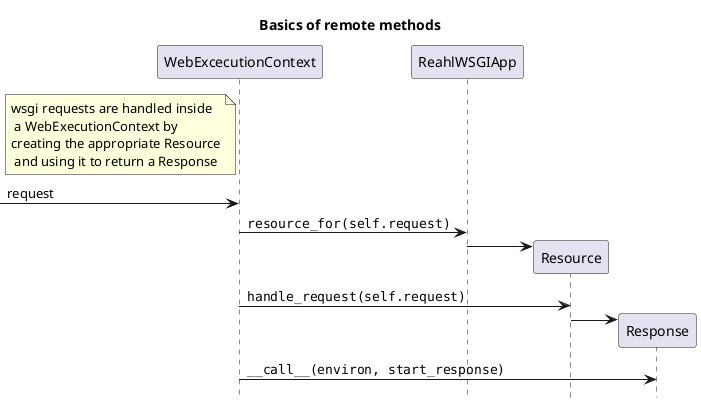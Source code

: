 @startuml

title Basics of remote methods

hide footbox

note left of WebExcecutionContext: 	wsgi requests are handled inside\n a WebExecutionContext by \ncreating the appropriate Resource\n and using it to return a Response


-> WebExcecutionContext : request
WebExcecutionContext -> ReahlWSGIApp : ""resource_for(self.request)""
create Resource
ReahlWSGIApp -> Resource
WebExcecutionContext -> Resource : ""handle_request(self.request)""
create Response
Resource -> Response
WebExcecutionContext -> Response : ""~__call__(environ, start_response)""

@enduml